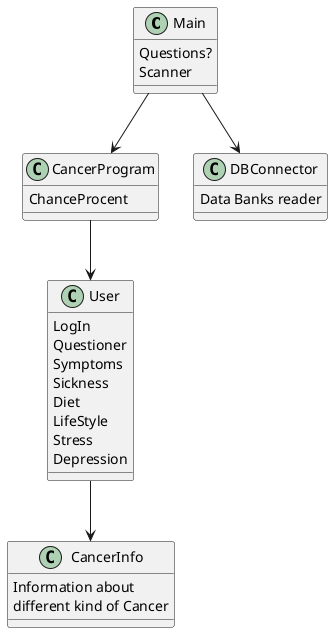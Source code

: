 @startuml
'https://plantuml.com/sequence-diagram



Class Main{
Questions?
Scanner
}
Class CancerProgram{
ChanceProcent

}
Class User{
LogIn
Questioner
Symptoms
Sickness
Diet
LifeStyle
Stress
Depression
}
Class CancerInfo{
Information about
different kind of Cancer

}

Class DBConnector{
Data Banks reader
}

Main --> DBConnector
Main-->CancerProgram
CancerProgram-->User
User-->CancerInfo

@enduml